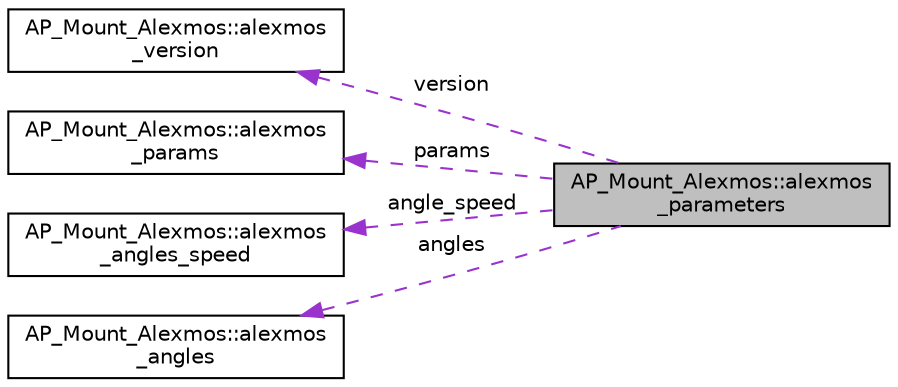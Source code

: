 digraph "AP_Mount_Alexmos::alexmos_parameters"
{
 // INTERACTIVE_SVG=YES
  edge [fontname="Helvetica",fontsize="10",labelfontname="Helvetica",labelfontsize="10"];
  node [fontname="Helvetica",fontsize="10",shape=record];
  rankdir="LR";
  Node1 [label="AP_Mount_Alexmos::alexmos\l_parameters",height=0.2,width=0.4,color="black", fillcolor="grey75", style="filled" fontcolor="black"];
  Node2 -> Node1 [dir="back",color="darkorchid3",fontsize="10",style="dashed",label=" version" ,fontname="Helvetica"];
  Node2 [label="AP_Mount_Alexmos::alexmos\l_version",height=0.2,width=0.4,color="black", fillcolor="white", style="filled",URL="$structAP__Mount__Alexmos_1_1alexmos__version.html"];
  Node3 -> Node1 [dir="back",color="darkorchid3",fontsize="10",style="dashed",label=" params" ,fontname="Helvetica"];
  Node3 [label="AP_Mount_Alexmos::alexmos\l_params",height=0.2,width=0.4,color="black", fillcolor="white", style="filled",URL="$structAP__Mount__Alexmos_1_1alexmos__params.html"];
  Node4 -> Node1 [dir="back",color="darkorchid3",fontsize="10",style="dashed",label=" angle_speed" ,fontname="Helvetica"];
  Node4 [label="AP_Mount_Alexmos::alexmos\l_angles_speed",height=0.2,width=0.4,color="black", fillcolor="white", style="filled",URL="$structAP__Mount__Alexmos_1_1alexmos__angles__speed.html"];
  Node5 -> Node1 [dir="back",color="darkorchid3",fontsize="10",style="dashed",label=" angles" ,fontname="Helvetica"];
  Node5 [label="AP_Mount_Alexmos::alexmos\l_angles",height=0.2,width=0.4,color="black", fillcolor="white", style="filled",URL="$structAP__Mount__Alexmos_1_1alexmos__angles.html"];
}
